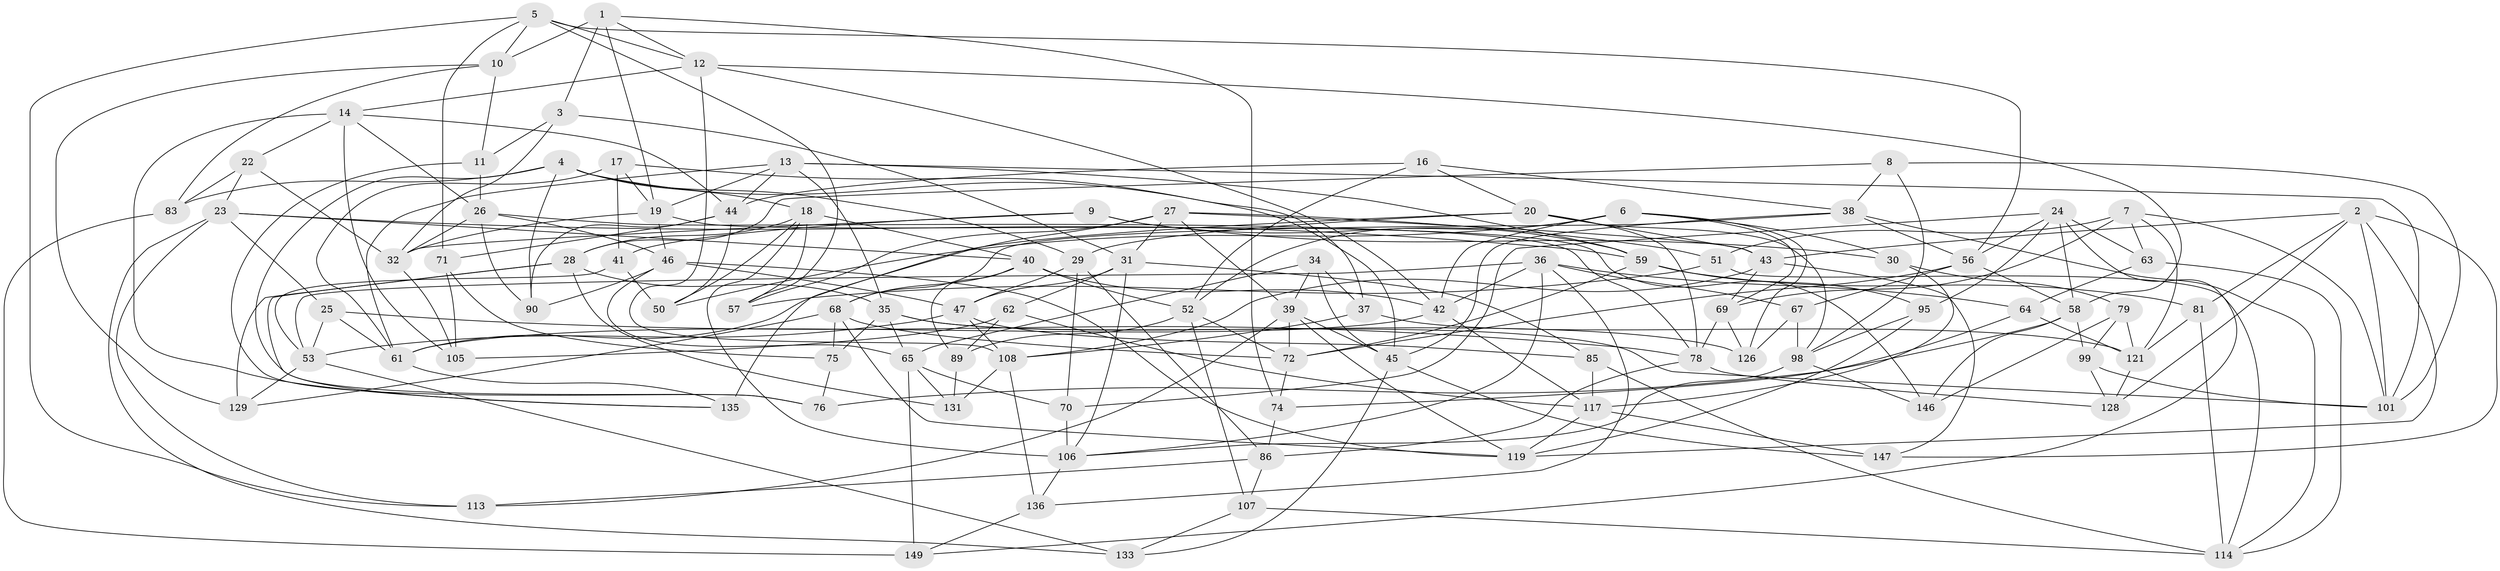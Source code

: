 // original degree distribution, {4: 1.0}
// Generated by graph-tools (version 1.1) at 2025/42/03/06/25 10:42:18]
// undirected, 97 vertices, 243 edges
graph export_dot {
graph [start="1"]
  node [color=gray90,style=filled];
  1 [super="+93"];
  2 [super="+15"];
  3;
  4 [super="+33"];
  5 [super="+138"];
  6 [super="+148"];
  7 [super="+97"];
  8;
  9;
  10 [super="+49"];
  11;
  12 [super="+66"];
  13 [super="+21"];
  14 [super="+80"];
  16;
  17;
  18 [super="+60"];
  19 [super="+103"];
  20 [super="+104"];
  22;
  23 [super="+100"];
  24 [super="+48"];
  25;
  26 [super="+82"];
  27 [super="+116"];
  28 [super="+96"];
  29 [super="+94"];
  30;
  31 [super="+88"];
  32 [super="+77"];
  34;
  35 [super="+54"];
  36 [super="+87"];
  37;
  38 [super="+73"];
  39 [super="+145"];
  40 [super="+139"];
  41;
  42 [super="+92"];
  43 [super="+55"];
  44 [super="+118"];
  45 [super="+109"];
  46 [super="+122"];
  47 [super="+123"];
  50;
  51;
  52 [super="+102"];
  53 [super="+141"];
  56 [super="+115"];
  57;
  58 [super="+137"];
  59 [super="+120"];
  61 [super="+143"];
  62;
  63;
  64;
  65 [super="+124"];
  67;
  68 [super="+91"];
  69 [super="+132"];
  70;
  71;
  72 [super="+84"];
  74;
  75;
  76;
  78 [super="+134"];
  79;
  81;
  83;
  85;
  86 [super="+144"];
  89;
  90;
  95;
  98 [super="+140"];
  99;
  101 [super="+111"];
  105;
  106 [super="+112"];
  107;
  108 [super="+110"];
  113;
  114 [super="+127"];
  117 [super="+142"];
  119 [super="+125"];
  121 [super="+130"];
  126;
  128;
  129;
  131;
  133;
  135;
  136;
  146;
  147;
  149;
  1 -- 10 [weight=2];
  1 -- 3;
  1 -- 12;
  1 -- 74;
  1 -- 19;
  2 -- 147;
  2 -- 101;
  2 -- 128;
  2 -- 81;
  2 -- 43;
  2 -- 119;
  3 -- 32;
  3 -- 11;
  3 -- 31;
  4 -- 29;
  4 -- 83;
  4 -- 90;
  4 -- 76;
  4 -- 45;
  4 -- 18;
  5 -- 71;
  5 -- 57;
  5 -- 113;
  5 -- 12;
  5 -- 56;
  5 -- 10;
  6 -- 50;
  6 -- 69;
  6 -- 30;
  6 -- 52;
  6 -- 126;
  6 -- 42;
  7 -- 63;
  7 -- 51;
  7 -- 101;
  7 -- 121;
  7 -- 69 [weight=2];
  8 -- 98;
  8 -- 38;
  8 -- 28;
  8 -- 101;
  9 -- 32;
  9 -- 41;
  9 -- 59;
  9 -- 30;
  10 -- 129;
  10 -- 83;
  10 -- 11;
  11 -- 76;
  11 -- 26;
  12 -- 108;
  12 -- 14;
  12 -- 42;
  12 -- 58;
  13 -- 59;
  13 -- 35;
  13 -- 101;
  13 -- 19;
  13 -- 44;
  13 -- 61;
  14 -- 135;
  14 -- 105;
  14 -- 26;
  14 -- 22;
  14 -- 44;
  16 -- 52;
  16 -- 44;
  16 -- 20;
  16 -- 38;
  17 -- 19;
  17 -- 61;
  17 -- 37;
  17 -- 41;
  18 -- 28;
  18 -- 50;
  18 -- 57;
  18 -- 106;
  18 -- 40;
  19 -- 46;
  19 -- 146;
  19 -- 32;
  20 -- 61;
  20 -- 78;
  20 -- 29;
  20 -- 43;
  20 -- 98;
  22 -- 83;
  22 -- 32;
  22 -- 23;
  23 -- 133;
  23 -- 25;
  23 -- 113;
  23 -- 59;
  23 -- 40;
  24 -- 56;
  24 -- 70;
  24 -- 63;
  24 -- 58;
  24 -- 149;
  24 -- 95;
  25 -- 78;
  25 -- 53;
  25 -- 61;
  26 -- 90;
  26 -- 78;
  26 -- 46;
  26 -- 32;
  27 -- 135;
  27 -- 51;
  27 -- 57;
  27 -- 43;
  27 -- 31;
  27 -- 39;
  28 -- 131;
  28 -- 129;
  28 -- 135;
  28 -- 35;
  29 -- 70;
  29 -- 86 [weight=2];
  29 -- 47;
  30 -- 79;
  30 -- 117;
  31 -- 85;
  31 -- 106;
  31 -- 47;
  31 -- 62;
  32 -- 105;
  34 -- 37;
  34 -- 39;
  34 -- 65;
  34 -- 45;
  35 -- 101;
  35 -- 126;
  35 -- 65;
  35 -- 75;
  36 -- 106;
  36 -- 136;
  36 -- 64;
  36 -- 67;
  36 -- 53;
  36 -- 42;
  37 -- 108;
  37 -- 121;
  38 -- 45;
  38 -- 68;
  38 -- 56;
  38 -- 114;
  39 -- 72;
  39 -- 113;
  39 -- 119;
  39 -- 45;
  40 -- 42;
  40 -- 52;
  40 -- 68;
  40 -- 89;
  41 -- 50;
  41 -- 53;
  42 -- 117;
  42 -- 61;
  43 -- 147;
  43 -- 108;
  43 -- 69;
  44 -- 90;
  44 -- 71;
  44 -- 50;
  45 -- 147;
  45 -- 133;
  46 -- 90;
  46 -- 47;
  46 -- 65;
  46 -- 119;
  47 -- 85;
  47 -- 53;
  47 -- 108;
  51 -- 57;
  51 -- 114;
  52 -- 89;
  52 -- 107;
  52 -- 72;
  53 -- 133;
  53 -- 129;
  56 -- 72;
  56 -- 67;
  56 -- 58;
  58 -- 76;
  58 -- 146;
  58 -- 99;
  59 -- 72;
  59 -- 81;
  59 -- 95;
  61 -- 135;
  62 -- 117;
  62 -- 89;
  62 -- 105;
  63 -- 64;
  63 -- 114;
  64 -- 121;
  64 -- 74;
  65 -- 131;
  65 -- 149;
  65 -- 70;
  67 -- 126;
  67 -- 98;
  68 -- 72;
  68 -- 75;
  68 -- 119;
  68 -- 129;
  69 -- 78;
  69 -- 126;
  70 -- 106;
  71 -- 105;
  71 -- 75;
  72 -- 74;
  74 -- 86;
  75 -- 76;
  78 -- 128;
  78 -- 86;
  79 -- 121;
  79 -- 146;
  79 -- 99;
  81 -- 114;
  81 -- 121;
  83 -- 149;
  85 -- 117;
  85 -- 114;
  86 -- 107;
  86 -- 113;
  89 -- 131;
  95 -- 119;
  95 -- 98;
  98 -- 146;
  98 -- 106;
  99 -- 128;
  99 -- 101;
  106 -- 136;
  107 -- 133;
  107 -- 114;
  108 -- 136;
  108 -- 131;
  117 -- 147;
  117 -- 119;
  121 -- 128;
  136 -- 149;
}
